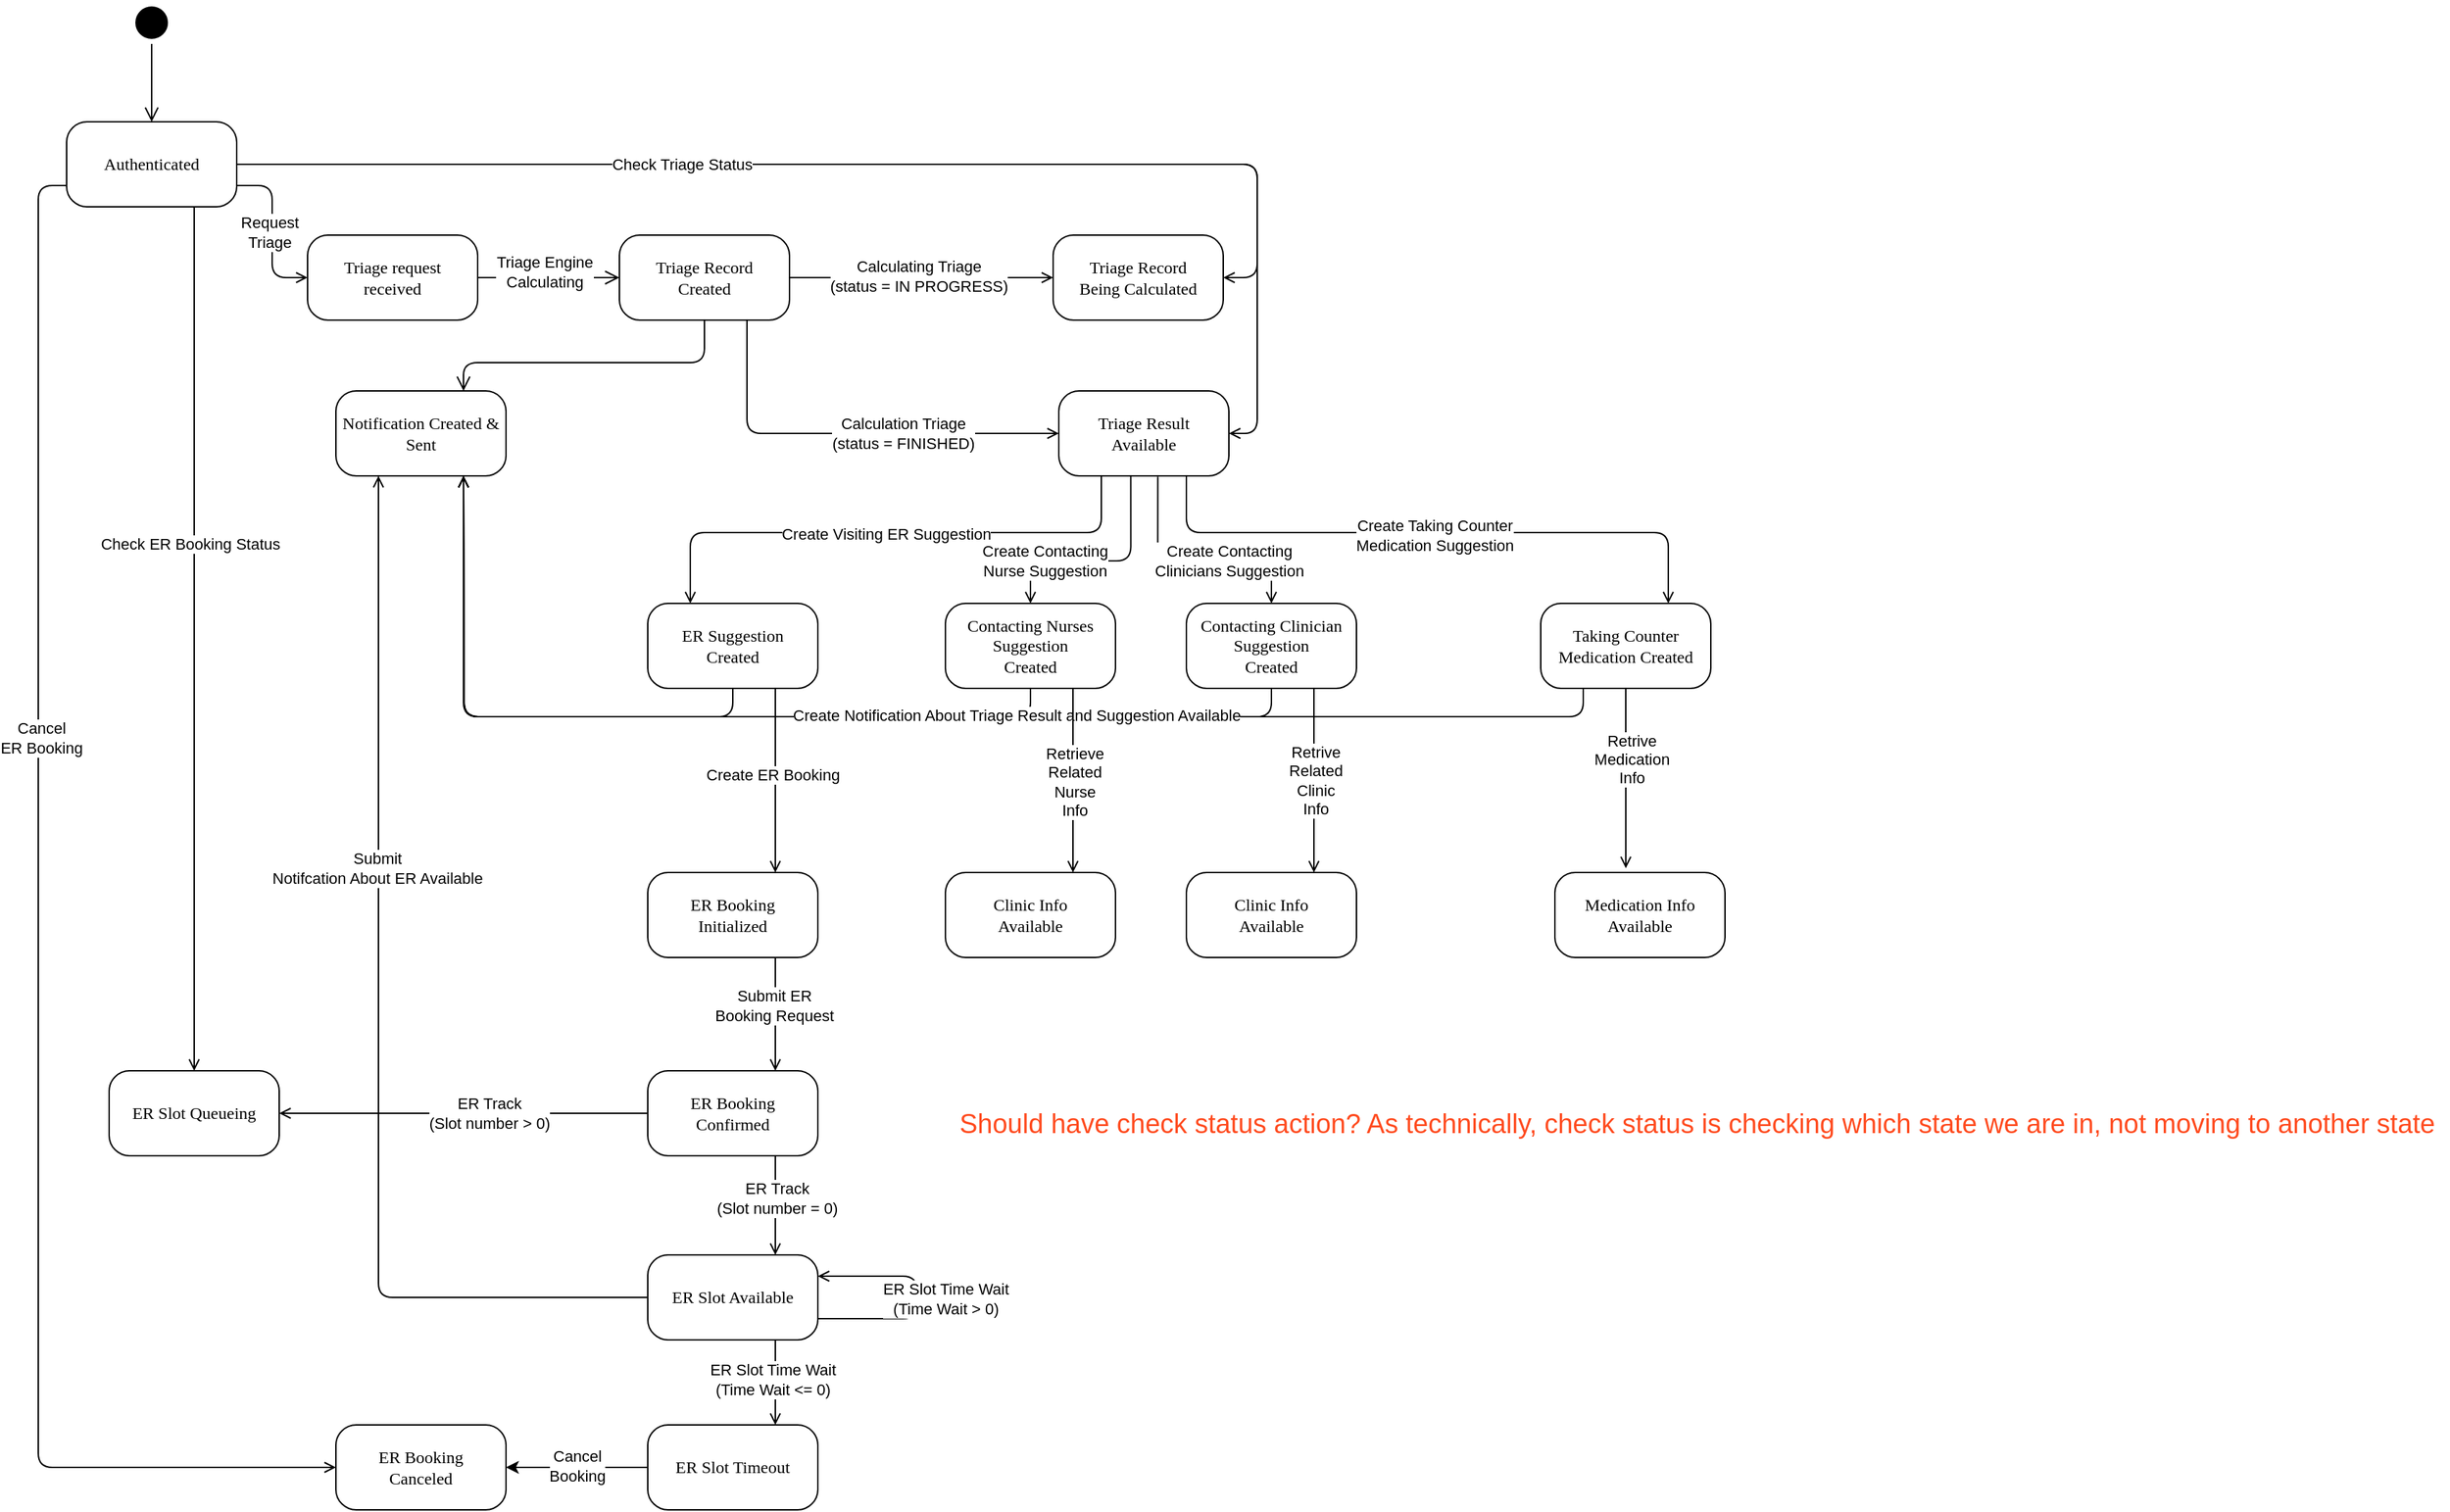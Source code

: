 <mxfile version="22.0.4" type="github">
  <diagram name="Page-1" id="58cdce13-f638-feb5-8d6f-7d28b1aa9fa0">
    <mxGraphModel dx="2607" dy="1211" grid="1" gridSize="10" guides="1" tooltips="1" connect="1" arrows="1" fold="1" page="1" pageScale="1" pageWidth="1100" pageHeight="850" background="none" math="0" shadow="0">
      <root>
        <mxCell id="0" />
        <mxCell id="1" parent="0" />
        <mxCell id="382b91b5511bd0f7-1" value="" style="ellipse;html=1;shape=startState;fillColor=#000000;strokeColor=#000000;rounded=1;shadow=0;comic=0;labelBackgroundColor=none;fontFamily=Verdana;fontSize=12;fontColor=#000000;align=center;direction=south;" parent="1" vertex="1">
          <mxGeometry x="95" y="35" width="30" height="30" as="geometry" />
        </mxCell>
        <mxCell id="382b91b5511bd0f7-5" value="Notification Created &amp;amp; Sent" style="rounded=1;whiteSpace=wrap;html=1;arcSize=24;shadow=0;comic=0;labelBackgroundColor=none;fontFamily=Verdana;fontSize=12;align=center;" parent="1" vertex="1">
          <mxGeometry x="240" y="310" width="120" height="60" as="geometry" />
        </mxCell>
        <mxCell id="382b91b5511bd0f7-6" value="&lt;div&gt;Triage request&lt;/div&gt;&lt;div&gt;received&lt;br&gt;&lt;/div&gt;" style="rounded=1;whiteSpace=wrap;html=1;arcSize=24;shadow=0;comic=0;labelBackgroundColor=none;fontFamily=Verdana;fontSize=12;align=center;" parent="1" vertex="1">
          <mxGeometry x="220" y="200" width="120" height="60" as="geometry" />
        </mxCell>
        <mxCell id="3xKMNHd320nFx6-SWWJa-59" style="edgeStyle=orthogonalEdgeStyle;rounded=1;orthogonalLoop=1;jettySize=auto;html=1;exitX=1;exitY=0.5;exitDx=0;exitDy=0;entryX=0;entryY=0.5;entryDx=0;entryDy=0;endArrow=open;endFill=0;" edge="1" parent="1" source="382b91b5511bd0f7-7" target="3xKMNHd320nFx6-SWWJa-58">
          <mxGeometry relative="1" as="geometry" />
        </mxCell>
        <mxCell id="3xKMNHd320nFx6-SWWJa-60" value="&lt;div&gt;Calculating Triage&lt;/div&gt;&lt;div&gt;(status = IN PROGRESS)&lt;br&gt;&lt;/div&gt;" style="edgeLabel;html=1;align=center;verticalAlign=middle;resizable=0;points=[];" vertex="1" connectable="0" parent="3xKMNHd320nFx6-SWWJa-59">
          <mxGeometry x="-0.068" y="-6" relative="1" as="geometry">
            <mxPoint x="4" y="-7" as="offset" />
          </mxGeometry>
        </mxCell>
        <mxCell id="3xKMNHd320nFx6-SWWJa-66" style="edgeStyle=orthogonalEdgeStyle;rounded=1;orthogonalLoop=1;jettySize=auto;html=1;exitX=0.75;exitY=1;exitDx=0;exitDy=0;entryX=0;entryY=0.5;entryDx=0;entryDy=0;endArrow=open;endFill=0;" edge="1" parent="1" source="382b91b5511bd0f7-7" target="382b91b5511bd0f7-10">
          <mxGeometry relative="1" as="geometry" />
        </mxCell>
        <mxCell id="3xKMNHd320nFx6-SWWJa-67" value="&lt;div&gt;Calculation Triage&lt;/div&gt;&lt;div&gt;(status = FINISHED)&lt;/div&gt;" style="edgeLabel;html=1;align=center;verticalAlign=middle;resizable=0;points=[];" vertex="1" connectable="0" parent="3xKMNHd320nFx6-SWWJa-66">
          <mxGeometry x="0.009" y="1" relative="1" as="geometry">
            <mxPoint x="38" y="1" as="offset" />
          </mxGeometry>
        </mxCell>
        <mxCell id="382b91b5511bd0f7-7" value="&lt;div&gt;Triage Record&lt;/div&gt;&lt;div&gt;Created&lt;br&gt;&lt;/div&gt;" style="rounded=1;whiteSpace=wrap;html=1;arcSize=24;shadow=0;comic=0;labelBackgroundColor=none;fontFamily=Verdana;fontSize=12;align=center;" parent="1" vertex="1">
          <mxGeometry x="440" y="200" width="120" height="60" as="geometry" />
        </mxCell>
        <mxCell id="3xKMNHd320nFx6-SWWJa-10" style="edgeStyle=orthogonalEdgeStyle;rounded=1;orthogonalLoop=1;jettySize=auto;html=1;exitX=0.25;exitY=1;exitDx=0;exitDy=0;entryX=0.25;entryY=0;entryDx=0;entryDy=0;endArrow=open;endFill=0;" edge="1" parent="1" source="382b91b5511bd0f7-10" target="3xKMNHd320nFx6-SWWJa-7">
          <mxGeometry relative="1" as="geometry">
            <Array as="points">
              <mxPoint x="780" y="410" />
              <mxPoint x="490" y="410" />
            </Array>
          </mxGeometry>
        </mxCell>
        <mxCell id="3xKMNHd320nFx6-SWWJa-25" value="Create Visiting ER Suggestion" style="edgeLabel;html=1;align=center;verticalAlign=middle;resizable=0;points=[];" vertex="1" connectable="0" parent="3xKMNHd320nFx6-SWWJa-10">
          <mxGeometry x="0.011" y="1" relative="1" as="geometry">
            <mxPoint as="offset" />
          </mxGeometry>
        </mxCell>
        <mxCell id="3xKMNHd320nFx6-SWWJa-11" style="edgeStyle=orthogonalEdgeStyle;rounded=1;orthogonalLoop=1;jettySize=auto;html=1;exitX=0.582;exitY=1.01;exitDx=0;exitDy=0;entryX=0.5;entryY=0;entryDx=0;entryDy=0;endArrow=open;endFill=0;exitPerimeter=0;" edge="1" parent="1" source="382b91b5511bd0f7-10" target="3xKMNHd320nFx6-SWWJa-8">
          <mxGeometry relative="1" as="geometry">
            <Array as="points">
              <mxPoint x="820" y="430" />
              <mxPoint x="900" y="430" />
            </Array>
          </mxGeometry>
        </mxCell>
        <mxCell id="3xKMNHd320nFx6-SWWJa-27" value="&lt;div&gt;Create Contacting &lt;br&gt;&lt;/div&gt;&lt;div&gt;Clinicians Suggestion&lt;/div&gt;" style="edgeLabel;html=1;align=center;verticalAlign=middle;resizable=0;points=[];" vertex="1" connectable="0" parent="3xKMNHd320nFx6-SWWJa-11">
          <mxGeometry x="0.057" y="2" relative="1" as="geometry">
            <mxPoint x="20" y="2" as="offset" />
          </mxGeometry>
        </mxCell>
        <mxCell id="3xKMNHd320nFx6-SWWJa-12" style="edgeStyle=orthogonalEdgeStyle;rounded=1;orthogonalLoop=1;jettySize=auto;html=1;exitX=0.75;exitY=1;exitDx=0;exitDy=0;entryX=0.75;entryY=0;entryDx=0;entryDy=0;endArrow=open;endFill=0;" edge="1" parent="1" source="382b91b5511bd0f7-10" target="3xKMNHd320nFx6-SWWJa-9">
          <mxGeometry relative="1" as="geometry">
            <Array as="points">
              <mxPoint x="840" y="410" />
              <mxPoint x="1180" y="410" />
            </Array>
          </mxGeometry>
        </mxCell>
        <mxCell id="3xKMNHd320nFx6-SWWJa-30" value="&lt;div&gt;Create Taking Counter &lt;br&gt;&lt;/div&gt;&lt;div&gt;Medication Suggestion&lt;/div&gt;" style="edgeLabel;html=1;align=center;verticalAlign=middle;resizable=0;points=[];" vertex="1" connectable="0" parent="3xKMNHd320nFx6-SWWJa-12">
          <mxGeometry y="-2" relative="1" as="geometry">
            <mxPoint as="offset" />
          </mxGeometry>
        </mxCell>
        <mxCell id="3xKMNHd320nFx6-SWWJa-19" style="edgeStyle=orthogonalEdgeStyle;rounded=1;orthogonalLoop=1;jettySize=auto;html=1;exitX=0.423;exitY=0.979;exitDx=0;exitDy=0;entryX=0.5;entryY=0;entryDx=0;entryDy=0;endArrow=open;endFill=0;exitPerimeter=0;" edge="1" parent="1" source="382b91b5511bd0f7-10" target="3xKMNHd320nFx6-SWWJa-17">
          <mxGeometry relative="1" as="geometry">
            <Array as="points">
              <mxPoint x="801" y="430" />
              <mxPoint x="730" y="430" />
            </Array>
          </mxGeometry>
        </mxCell>
        <mxCell id="3xKMNHd320nFx6-SWWJa-26" value="&lt;div&gt;Create Contacting &lt;br&gt;&lt;/div&gt;&lt;div&gt;Nurse Suggestion&lt;/div&gt;" style="edgeLabel;html=1;align=center;verticalAlign=middle;resizable=0;points=[];" vertex="1" connectable="0" parent="3xKMNHd320nFx6-SWWJa-19">
          <mxGeometry x="0.087" y="-1" relative="1" as="geometry">
            <mxPoint x="-34" y="1" as="offset" />
          </mxGeometry>
        </mxCell>
        <mxCell id="382b91b5511bd0f7-10" value="&lt;div&gt;Triage Result&lt;/div&gt;&lt;div&gt;Available&lt;br&gt;&lt;/div&gt;" style="rounded=1;whiteSpace=wrap;html=1;arcSize=24;shadow=0;comic=0;labelBackgroundColor=none;fontFamily=Verdana;fontSize=12;align=center;" parent="1" vertex="1">
          <mxGeometry x="750" y="310" width="120" height="60" as="geometry" />
        </mxCell>
        <mxCell id="2a3bc250acf0617d-9" style="edgeStyle=orthogonalEdgeStyle;html=1;labelBackgroundColor=none;endArrow=open;endSize=8;strokeColor=#000000;fontFamily=Verdana;fontSize=12;align=left;entryX=0.5;entryY=0;entryDx=0;entryDy=0;" parent="1" source="382b91b5511bd0f7-1" target="3xKMNHd320nFx6-SWWJa-3" edge="1">
          <mxGeometry relative="1" as="geometry" />
        </mxCell>
        <mxCell id="2a3bc250acf0617d-10" style="edgeStyle=orthogonalEdgeStyle;html=1;labelBackgroundColor=none;endArrow=open;endSize=8;fontFamily=Verdana;fontSize=12;align=left;entryX=0;entryY=0.5;entryDx=0;entryDy=0;exitX=1;exitY=0.5;exitDx=0;exitDy=0;" parent="1" source="382b91b5511bd0f7-6" target="382b91b5511bd0f7-7" edge="1">
          <mxGeometry relative="1" as="geometry">
            <Array as="points">
              <mxPoint x="390" y="230" />
              <mxPoint x="390" y="230" />
            </Array>
          </mxGeometry>
        </mxCell>
        <mxCell id="3xKMNHd320nFx6-SWWJa-2" value="&lt;div&gt;Triage Engine&lt;/div&gt;&lt;div&gt;Calculating&lt;br&gt;&lt;/div&gt;" style="edgeLabel;html=1;align=center;verticalAlign=middle;resizable=0;points=[];" vertex="1" connectable="0" parent="2a3bc250acf0617d-10">
          <mxGeometry x="-0.3" y="4" relative="1" as="geometry">
            <mxPoint x="12" as="offset" />
          </mxGeometry>
        </mxCell>
        <mxCell id="2a3bc250acf0617d-11" style="edgeStyle=orthogonalEdgeStyle;html=1;entryX=0.75;entryY=0;labelBackgroundColor=none;endArrow=open;endSize=8;fontFamily=Verdana;fontSize=12;align=left;exitX=0.5;exitY=1;" parent="1" source="382b91b5511bd0f7-7" target="382b91b5511bd0f7-5" edge="1">
          <mxGeometry relative="1" as="geometry">
            <mxPoint x="520" y="300" as="sourcePoint" />
            <Array as="points">
              <mxPoint x="500" y="290" />
              <mxPoint x="330" y="290" />
            </Array>
          </mxGeometry>
        </mxCell>
        <mxCell id="3xKMNHd320nFx6-SWWJa-4" style="edgeStyle=orthogonalEdgeStyle;rounded=1;orthogonalLoop=1;jettySize=auto;html=1;exitX=1;exitY=0.75;exitDx=0;exitDy=0;entryX=0;entryY=0.5;entryDx=0;entryDy=0;endArrow=open;endFill=0;" edge="1" parent="1" source="3xKMNHd320nFx6-SWWJa-3" target="382b91b5511bd0f7-6">
          <mxGeometry relative="1" as="geometry" />
        </mxCell>
        <mxCell id="3xKMNHd320nFx6-SWWJa-5" value="&lt;div&gt;Request&lt;/div&gt;&lt;div&gt;Triage&lt;br&gt;&lt;/div&gt;" style="edgeLabel;html=1;align=center;verticalAlign=middle;resizable=0;points=[];" vertex="1" connectable="0" parent="3xKMNHd320nFx6-SWWJa-4">
          <mxGeometry x="-0.229" y="-3" relative="1" as="geometry">
            <mxPoint x="1" y="13" as="offset" />
          </mxGeometry>
        </mxCell>
        <mxCell id="3xKMNHd320nFx6-SWWJa-56" style="edgeStyle=orthogonalEdgeStyle;rounded=1;orthogonalLoop=1;jettySize=auto;html=1;exitX=0.75;exitY=1;exitDx=0;exitDy=0;entryX=0.5;entryY=0;entryDx=0;entryDy=0;endArrow=open;endFill=0;" edge="1" parent="1" source="3xKMNHd320nFx6-SWWJa-3" target="3xKMNHd320nFx6-SWWJa-53">
          <mxGeometry relative="1" as="geometry" />
        </mxCell>
        <mxCell id="3xKMNHd320nFx6-SWWJa-57" value="Check ER Booking Status" style="edgeLabel;html=1;align=center;verticalAlign=middle;resizable=0;points=[];" vertex="1" connectable="0" parent="3xKMNHd320nFx6-SWWJa-56">
          <mxGeometry x="-0.221" y="-3" relative="1" as="geometry">
            <mxPoint as="offset" />
          </mxGeometry>
        </mxCell>
        <mxCell id="3xKMNHd320nFx6-SWWJa-70" style="edgeStyle=orthogonalEdgeStyle;rounded=1;orthogonalLoop=1;jettySize=auto;html=1;exitX=1;exitY=0.5;exitDx=0;exitDy=0;entryX=1;entryY=0.5;entryDx=0;entryDy=0;endArrow=open;endFill=0;" edge="1" parent="1" source="3xKMNHd320nFx6-SWWJa-3" target="3xKMNHd320nFx6-SWWJa-58">
          <mxGeometry relative="1" as="geometry">
            <Array as="points">
              <mxPoint x="890" y="150" />
              <mxPoint x="890" y="230" />
            </Array>
          </mxGeometry>
        </mxCell>
        <mxCell id="3xKMNHd320nFx6-SWWJa-71" style="edgeStyle=orthogonalEdgeStyle;rounded=1;orthogonalLoop=1;jettySize=auto;html=1;exitX=1;exitY=0.5;exitDx=0;exitDy=0;entryX=1;entryY=0.5;entryDx=0;entryDy=0;endArrow=open;endFill=0;" edge="1" parent="1" source="3xKMNHd320nFx6-SWWJa-3" target="382b91b5511bd0f7-10">
          <mxGeometry relative="1" as="geometry">
            <Array as="points">
              <mxPoint x="890" y="150" />
              <mxPoint x="890" y="340" />
            </Array>
          </mxGeometry>
        </mxCell>
        <mxCell id="3xKMNHd320nFx6-SWWJa-72" value="Check Triage Status" style="edgeLabel;html=1;align=center;verticalAlign=middle;resizable=0;points=[];" vertex="1" connectable="0" parent="3xKMNHd320nFx6-SWWJa-71">
          <mxGeometry x="-0.325" relative="1" as="geometry">
            <mxPoint as="offset" />
          </mxGeometry>
        </mxCell>
        <mxCell id="3xKMNHd320nFx6-SWWJa-84" style="edgeStyle=orthogonalEdgeStyle;rounded=1;orthogonalLoop=1;jettySize=auto;html=1;exitX=0;exitY=0.75;exitDx=0;exitDy=0;entryX=0;entryY=0.5;entryDx=0;entryDy=0;endArrow=open;endFill=0;" edge="1" parent="1" source="3xKMNHd320nFx6-SWWJa-3" target="3xKMNHd320nFx6-SWWJa-76">
          <mxGeometry relative="1" as="geometry" />
        </mxCell>
        <mxCell id="3xKMNHd320nFx6-SWWJa-85" value="&lt;div&gt;Cancel&lt;/div&gt;&lt;div&gt;ER Booking&lt;br&gt;&lt;/div&gt;" style="edgeLabel;html=1;align=center;verticalAlign=middle;resizable=0;points=[];" vertex="1" connectable="0" parent="3xKMNHd320nFx6-SWWJa-84">
          <mxGeometry x="-0.28" y="2" relative="1" as="geometry">
            <mxPoint y="1" as="offset" />
          </mxGeometry>
        </mxCell>
        <mxCell id="3xKMNHd320nFx6-SWWJa-3" value="Authenticated" style="rounded=1;whiteSpace=wrap;html=1;arcSize=24;shadow=0;comic=0;labelBackgroundColor=none;fontFamily=Verdana;fontSize=12;align=center;" vertex="1" parent="1">
          <mxGeometry x="50" y="120" width="120" height="60" as="geometry" />
        </mxCell>
        <mxCell id="3xKMNHd320nFx6-SWWJa-24" style="edgeStyle=orthogonalEdgeStyle;rounded=1;orthogonalLoop=1;jettySize=auto;html=1;exitX=0.5;exitY=1;exitDx=0;exitDy=0;endArrow=open;endFill=0;" edge="1" parent="1" source="3xKMNHd320nFx6-SWWJa-7">
          <mxGeometry relative="1" as="geometry">
            <mxPoint x="330" y="370" as="targetPoint" />
          </mxGeometry>
        </mxCell>
        <mxCell id="3xKMNHd320nFx6-SWWJa-42" style="edgeStyle=orthogonalEdgeStyle;rounded=1;orthogonalLoop=1;jettySize=auto;html=1;exitX=0.75;exitY=1;exitDx=0;exitDy=0;entryX=0.75;entryY=0;entryDx=0;entryDy=0;endArrow=open;endFill=0;" edge="1" parent="1" source="3xKMNHd320nFx6-SWWJa-7" target="3xKMNHd320nFx6-SWWJa-41">
          <mxGeometry relative="1" as="geometry" />
        </mxCell>
        <mxCell id="3xKMNHd320nFx6-SWWJa-44" value="Create ER Booking" style="edgeLabel;html=1;align=center;verticalAlign=middle;resizable=0;points=[];" vertex="1" connectable="0" parent="3xKMNHd320nFx6-SWWJa-42">
          <mxGeometry x="-0.061" y="-2" relative="1" as="geometry">
            <mxPoint as="offset" />
          </mxGeometry>
        </mxCell>
        <mxCell id="3xKMNHd320nFx6-SWWJa-7" value="&lt;div&gt;ER Suggestion&lt;/div&gt;&lt;div&gt;Created&lt;br&gt;&lt;/div&gt;" style="rounded=1;whiteSpace=wrap;html=1;arcSize=24;shadow=0;comic=0;labelBackgroundColor=none;fontFamily=Verdana;fontSize=12;align=center;" vertex="1" parent="1">
          <mxGeometry x="460" y="460" width="120" height="60" as="geometry" />
        </mxCell>
        <mxCell id="3xKMNHd320nFx6-SWWJa-22" style="edgeStyle=orthogonalEdgeStyle;rounded=1;orthogonalLoop=1;jettySize=auto;html=1;exitX=0.5;exitY=1;exitDx=0;exitDy=0;endArrow=open;endFill=0;" edge="1" parent="1" source="3xKMNHd320nFx6-SWWJa-8">
          <mxGeometry relative="1" as="geometry">
            <mxPoint x="330" y="370" as="targetPoint" />
          </mxGeometry>
        </mxCell>
        <mxCell id="3xKMNHd320nFx6-SWWJa-36" style="edgeStyle=orthogonalEdgeStyle;rounded=1;orthogonalLoop=1;jettySize=auto;html=1;exitX=0.75;exitY=1;exitDx=0;exitDy=0;entryX=0.75;entryY=0;entryDx=0;entryDy=0;endArrow=open;endFill=0;" edge="1" parent="1" source="3xKMNHd320nFx6-SWWJa-8" target="3xKMNHd320nFx6-SWWJa-35">
          <mxGeometry relative="1" as="geometry" />
        </mxCell>
        <mxCell id="3xKMNHd320nFx6-SWWJa-37" value="&lt;div&gt;Retrive&lt;/div&gt;&lt;div&gt;Related&lt;/div&gt;&lt;div&gt;Clinic&lt;/div&gt;&lt;div&gt;Info&lt;/div&gt;" style="edgeLabel;html=1;align=center;verticalAlign=middle;resizable=0;points=[];" vertex="1" connectable="0" parent="3xKMNHd320nFx6-SWWJa-36">
          <mxGeometry x="-0.262" y="1" relative="1" as="geometry">
            <mxPoint y="17" as="offset" />
          </mxGeometry>
        </mxCell>
        <mxCell id="3xKMNHd320nFx6-SWWJa-8" value="&lt;div&gt;Contacting Clinician Suggestion&lt;/div&gt;&lt;div&gt;Created&lt;br&gt;&lt;/div&gt;" style="rounded=1;whiteSpace=wrap;html=1;arcSize=24;shadow=0;comic=0;labelBackgroundColor=none;fontFamily=Verdana;fontSize=12;align=center;" vertex="1" parent="1">
          <mxGeometry x="840" y="460" width="120" height="60" as="geometry" />
        </mxCell>
        <mxCell id="3xKMNHd320nFx6-SWWJa-21" style="edgeStyle=orthogonalEdgeStyle;rounded=1;orthogonalLoop=1;jettySize=auto;html=1;exitX=0.25;exitY=1;exitDx=0;exitDy=0;entryX=0.75;entryY=1;entryDx=0;entryDy=0;endArrow=open;endFill=0;" edge="1" parent="1" source="3xKMNHd320nFx6-SWWJa-9" target="382b91b5511bd0f7-5">
          <mxGeometry relative="1" as="geometry" />
        </mxCell>
        <mxCell id="3xKMNHd320nFx6-SWWJa-9" value="Taking Counter Medication Created" style="rounded=1;whiteSpace=wrap;html=1;arcSize=24;shadow=0;comic=0;labelBackgroundColor=none;fontFamily=Verdana;fontSize=12;align=center;" vertex="1" parent="1">
          <mxGeometry x="1090" y="460" width="120" height="60" as="geometry" />
        </mxCell>
        <mxCell id="3xKMNHd320nFx6-SWWJa-23" style="edgeStyle=orthogonalEdgeStyle;rounded=1;orthogonalLoop=1;jettySize=auto;html=1;exitX=0.5;exitY=1;exitDx=0;exitDy=0;endArrow=open;endFill=0;" edge="1" parent="1" source="3xKMNHd320nFx6-SWWJa-17">
          <mxGeometry relative="1" as="geometry">
            <mxPoint x="330" y="370" as="targetPoint" />
          </mxGeometry>
        </mxCell>
        <mxCell id="3xKMNHd320nFx6-SWWJa-31" value="Create Notification About Triage Result and Suggestion Available" style="edgeLabel;html=1;align=center;verticalAlign=middle;resizable=0;points=[];" vertex="1" connectable="0" parent="3xKMNHd320nFx6-SWWJa-23">
          <mxGeometry x="-0.63" y="2" relative="1" as="geometry">
            <mxPoint x="79" y="-3" as="offset" />
          </mxGeometry>
        </mxCell>
        <mxCell id="3xKMNHd320nFx6-SWWJa-39" style="edgeStyle=orthogonalEdgeStyle;rounded=1;orthogonalLoop=1;jettySize=auto;html=1;exitX=0.75;exitY=1;exitDx=0;exitDy=0;entryX=0.75;entryY=0;entryDx=0;entryDy=0;endArrow=open;endFill=0;" edge="1" parent="1" source="3xKMNHd320nFx6-SWWJa-17" target="3xKMNHd320nFx6-SWWJa-38">
          <mxGeometry relative="1" as="geometry" />
        </mxCell>
        <mxCell id="3xKMNHd320nFx6-SWWJa-40" value="&lt;div&gt;Retrieve&lt;/div&gt;&lt;div&gt;Related&lt;/div&gt;&lt;div&gt;Nurse&lt;/div&gt;&lt;div&gt;Info&lt;br&gt;&lt;/div&gt;" style="edgeLabel;html=1;align=center;verticalAlign=middle;resizable=0;points=[];" vertex="1" connectable="0" parent="3xKMNHd320nFx6-SWWJa-39">
          <mxGeometry x="-0.123" y="1" relative="1" as="geometry">
            <mxPoint y="9" as="offset" />
          </mxGeometry>
        </mxCell>
        <mxCell id="3xKMNHd320nFx6-SWWJa-17" value="&lt;div&gt;Contacting Nurses Suggestion&lt;/div&gt;&lt;div&gt;Created&lt;br&gt;&lt;/div&gt;" style="rounded=1;whiteSpace=wrap;html=1;arcSize=24;shadow=0;comic=0;labelBackgroundColor=none;fontFamily=Verdana;fontSize=12;align=center;" vertex="1" parent="1">
          <mxGeometry x="670" y="460" width="120" height="60" as="geometry" />
        </mxCell>
        <mxCell id="3xKMNHd320nFx6-SWWJa-32" value="&lt;div&gt;Medication Info&lt;/div&gt;&lt;div&gt;Available&lt;br&gt;&lt;/div&gt;" style="rounded=1;whiteSpace=wrap;html=1;arcSize=24;shadow=0;comic=0;labelBackgroundColor=none;fontFamily=Verdana;fontSize=12;align=center;" vertex="1" parent="1">
          <mxGeometry x="1100" y="650" width="120" height="60" as="geometry" />
        </mxCell>
        <mxCell id="3xKMNHd320nFx6-SWWJa-33" style="edgeStyle=orthogonalEdgeStyle;rounded=1;orthogonalLoop=1;jettySize=auto;html=1;exitX=0.5;exitY=1;exitDx=0;exitDy=0;entryX=0.417;entryY=-0.05;entryDx=0;entryDy=0;entryPerimeter=0;endArrow=open;endFill=0;" edge="1" parent="1" source="3xKMNHd320nFx6-SWWJa-9" target="3xKMNHd320nFx6-SWWJa-32">
          <mxGeometry relative="1" as="geometry" />
        </mxCell>
        <mxCell id="3xKMNHd320nFx6-SWWJa-34" value="&lt;div&gt;Retrive&lt;/div&gt;&lt;div&gt;Medication&lt;/div&gt;&lt;div&gt;Info&lt;br&gt;&lt;/div&gt;" style="edgeLabel;html=1;align=center;verticalAlign=middle;resizable=0;points=[];" vertex="1" connectable="0" parent="3xKMNHd320nFx6-SWWJa-33">
          <mxGeometry x="-0.213" y="4" relative="1" as="geometry">
            <mxPoint as="offset" />
          </mxGeometry>
        </mxCell>
        <mxCell id="3xKMNHd320nFx6-SWWJa-35" value="&lt;div&gt;Clinic Info&lt;/div&gt;&lt;div&gt;Available&lt;br&gt;&lt;/div&gt;" style="rounded=1;whiteSpace=wrap;html=1;arcSize=24;shadow=0;comic=0;labelBackgroundColor=none;fontFamily=Verdana;fontSize=12;align=center;" vertex="1" parent="1">
          <mxGeometry x="840" y="650" width="120" height="60" as="geometry" />
        </mxCell>
        <mxCell id="3xKMNHd320nFx6-SWWJa-38" value="&lt;div&gt;Clinic Info&lt;/div&gt;&lt;div&gt;Available&lt;br&gt;&lt;/div&gt;" style="rounded=1;whiteSpace=wrap;html=1;arcSize=24;shadow=0;comic=0;labelBackgroundColor=none;fontFamily=Verdana;fontSize=12;align=center;" vertex="1" parent="1">
          <mxGeometry x="670" y="650" width="120" height="60" as="geometry" />
        </mxCell>
        <mxCell id="3xKMNHd320nFx6-SWWJa-46" style="edgeStyle=orthogonalEdgeStyle;rounded=1;orthogonalLoop=1;jettySize=auto;html=1;exitX=0.75;exitY=1;exitDx=0;exitDy=0;entryX=0.75;entryY=0;entryDx=0;entryDy=0;endArrow=open;endFill=0;" edge="1" parent="1" source="3xKMNHd320nFx6-SWWJa-41" target="3xKMNHd320nFx6-SWWJa-45">
          <mxGeometry relative="1" as="geometry" />
        </mxCell>
        <mxCell id="3xKMNHd320nFx6-SWWJa-47" value="&lt;div&gt;Submit ER&lt;/div&gt;&lt;div&gt;Booking Request&lt;br&gt;&lt;/div&gt;" style="edgeLabel;html=1;align=center;verticalAlign=middle;resizable=0;points=[];" vertex="1" connectable="0" parent="3xKMNHd320nFx6-SWWJa-46">
          <mxGeometry x="-0.15" y="-1" relative="1" as="geometry">
            <mxPoint as="offset" />
          </mxGeometry>
        </mxCell>
        <mxCell id="3xKMNHd320nFx6-SWWJa-41" value="&lt;div&gt;ER Booking&lt;/div&gt;&lt;div&gt;Initialized&lt;br&gt;&lt;/div&gt;" style="rounded=1;whiteSpace=wrap;html=1;arcSize=24;shadow=0;comic=0;labelBackgroundColor=none;fontFamily=Verdana;fontSize=12;align=center;" vertex="1" parent="1">
          <mxGeometry x="460" y="650" width="120" height="60" as="geometry" />
        </mxCell>
        <mxCell id="3xKMNHd320nFx6-SWWJa-49" style="edgeStyle=orthogonalEdgeStyle;rounded=1;orthogonalLoop=1;jettySize=auto;html=1;exitX=0.75;exitY=1;exitDx=0;exitDy=0;entryX=0.75;entryY=0;entryDx=0;entryDy=0;endArrow=open;endFill=0;" edge="1" parent="1" source="3xKMNHd320nFx6-SWWJa-45" target="3xKMNHd320nFx6-SWWJa-48">
          <mxGeometry relative="1" as="geometry" />
        </mxCell>
        <mxCell id="3xKMNHd320nFx6-SWWJa-50" value="&lt;div&gt;ER Track&lt;/div&gt;&lt;div&gt;(Slot number = 0)&lt;br&gt;&lt;/div&gt;" style="edgeLabel;html=1;align=center;verticalAlign=middle;resizable=0;points=[];" vertex="1" connectable="0" parent="3xKMNHd320nFx6-SWWJa-49">
          <mxGeometry x="-0.314" y="1" relative="1" as="geometry">
            <mxPoint y="6" as="offset" />
          </mxGeometry>
        </mxCell>
        <mxCell id="3xKMNHd320nFx6-SWWJa-54" style="edgeStyle=orthogonalEdgeStyle;rounded=1;orthogonalLoop=1;jettySize=auto;html=1;exitX=0;exitY=0.5;exitDx=0;exitDy=0;entryX=1;entryY=0.5;entryDx=0;entryDy=0;endArrow=open;endFill=0;" edge="1" parent="1" source="3xKMNHd320nFx6-SWWJa-45" target="3xKMNHd320nFx6-SWWJa-53">
          <mxGeometry relative="1" as="geometry" />
        </mxCell>
        <mxCell id="3xKMNHd320nFx6-SWWJa-55" value="&lt;div&gt;ER Track&lt;/div&gt;&lt;div&gt;(Slot number &amp;gt; 0)&lt;br&gt;&lt;/div&gt;" style="edgeLabel;html=1;align=center;verticalAlign=middle;resizable=0;points=[];" vertex="1" connectable="0" parent="3xKMNHd320nFx6-SWWJa-54">
          <mxGeometry x="-0.139" relative="1" as="geometry">
            <mxPoint as="offset" />
          </mxGeometry>
        </mxCell>
        <mxCell id="3xKMNHd320nFx6-SWWJa-45" value="&lt;div&gt;ER Booking&lt;/div&gt;&lt;div&gt;Confirmed&lt;br&gt;&lt;/div&gt;" style="rounded=1;whiteSpace=wrap;html=1;arcSize=24;shadow=0;comic=0;labelBackgroundColor=none;fontFamily=Verdana;fontSize=12;align=center;" vertex="1" parent="1">
          <mxGeometry x="460" y="790" width="120" height="60" as="geometry" />
        </mxCell>
        <mxCell id="3xKMNHd320nFx6-SWWJa-51" style="edgeStyle=orthogonalEdgeStyle;rounded=1;orthogonalLoop=1;jettySize=auto;html=1;exitX=0;exitY=0.5;exitDx=0;exitDy=0;entryX=0.25;entryY=1;entryDx=0;entryDy=0;endArrow=open;endFill=0;" edge="1" parent="1" source="3xKMNHd320nFx6-SWWJa-48" target="382b91b5511bd0f7-5">
          <mxGeometry relative="1" as="geometry" />
        </mxCell>
        <mxCell id="3xKMNHd320nFx6-SWWJa-52" value="&lt;div&gt;Submit &lt;br&gt;&lt;/div&gt;&lt;div&gt;Notifcation About ER Available&lt;/div&gt;" style="edgeLabel;html=1;align=center;verticalAlign=middle;resizable=0;points=[];" vertex="1" connectable="0" parent="3xKMNHd320nFx6-SWWJa-51">
          <mxGeometry x="0.281" y="1" relative="1" as="geometry">
            <mxPoint as="offset" />
          </mxGeometry>
        </mxCell>
        <mxCell id="3xKMNHd320nFx6-SWWJa-74" style="edgeStyle=orthogonalEdgeStyle;rounded=1;orthogonalLoop=1;jettySize=auto;html=1;exitX=0.75;exitY=1;exitDx=0;exitDy=0;entryX=0.75;entryY=0;entryDx=0;entryDy=0;endArrow=open;endFill=0;" edge="1" parent="1" source="3xKMNHd320nFx6-SWWJa-48" target="3xKMNHd320nFx6-SWWJa-73">
          <mxGeometry relative="1" as="geometry" />
        </mxCell>
        <mxCell id="3xKMNHd320nFx6-SWWJa-79" value="&lt;div&gt;ER Slot Time Wait&lt;/div&gt;&lt;div&gt;(Time Wait &amp;lt;= 0)&lt;br&gt;&lt;/div&gt;" style="edgeLabel;html=1;align=center;verticalAlign=middle;resizable=0;points=[];" vertex="1" connectable="0" parent="3xKMNHd320nFx6-SWWJa-74">
          <mxGeometry x="-0.074" y="-2" relative="1" as="geometry">
            <mxPoint as="offset" />
          </mxGeometry>
        </mxCell>
        <mxCell id="3xKMNHd320nFx6-SWWJa-81" style="edgeStyle=orthogonalEdgeStyle;rounded=1;orthogonalLoop=1;jettySize=auto;html=1;exitX=1;exitY=0.75;exitDx=0;exitDy=0;entryX=1;entryY=0.25;entryDx=0;entryDy=0;endArrow=open;endFill=0;" edge="1" parent="1" source="3xKMNHd320nFx6-SWWJa-48" target="3xKMNHd320nFx6-SWWJa-48">
          <mxGeometry relative="1" as="geometry">
            <mxPoint x="840" y="930" as="targetPoint" />
            <Array as="points">
              <mxPoint x="650" y="965" />
              <mxPoint x="650" y="935" />
            </Array>
          </mxGeometry>
        </mxCell>
        <mxCell id="3xKMNHd320nFx6-SWWJa-82" value="&lt;div&gt;ER Slot Time Wait&lt;/div&gt;&lt;div&gt;(Time Wait &amp;gt; 0)&lt;br&gt;&lt;/div&gt;" style="edgeLabel;html=1;align=center;verticalAlign=middle;resizable=0;points=[];" vertex="1" connectable="0" parent="3xKMNHd320nFx6-SWWJa-81">
          <mxGeometry x="0.016" y="1" relative="1" as="geometry">
            <mxPoint x="21" y="2" as="offset" />
          </mxGeometry>
        </mxCell>
        <mxCell id="3xKMNHd320nFx6-SWWJa-48" value="ER Slot Available" style="rounded=1;whiteSpace=wrap;html=1;arcSize=24;shadow=0;comic=0;labelBackgroundColor=none;fontFamily=Verdana;fontSize=12;align=center;" vertex="1" parent="1">
          <mxGeometry x="460" y="920" width="120" height="60" as="geometry" />
        </mxCell>
        <mxCell id="3xKMNHd320nFx6-SWWJa-53" value="ER Slot Queueing" style="rounded=1;whiteSpace=wrap;html=1;arcSize=24;shadow=0;comic=0;labelBackgroundColor=none;fontFamily=Verdana;fontSize=12;align=center;" vertex="1" parent="1">
          <mxGeometry x="80" y="790" width="120" height="60" as="geometry" />
        </mxCell>
        <mxCell id="3xKMNHd320nFx6-SWWJa-58" value="&lt;div&gt;Triage Record&lt;/div&gt;&lt;div&gt;Being Calculated&lt;br&gt;&lt;/div&gt;" style="rounded=1;whiteSpace=wrap;html=1;arcSize=24;shadow=0;comic=0;labelBackgroundColor=none;fontFamily=Verdana;fontSize=12;align=center;" vertex="1" parent="1">
          <mxGeometry x="746" y="200" width="120" height="60" as="geometry" />
        </mxCell>
        <mxCell id="3xKMNHd320nFx6-SWWJa-77" style="edgeStyle=orthogonalEdgeStyle;rounded=0;orthogonalLoop=1;jettySize=auto;html=1;exitX=0;exitY=0.5;exitDx=0;exitDy=0;entryX=1;entryY=0.5;entryDx=0;entryDy=0;" edge="1" parent="1" source="3xKMNHd320nFx6-SWWJa-73" target="3xKMNHd320nFx6-SWWJa-76">
          <mxGeometry relative="1" as="geometry" />
        </mxCell>
        <mxCell id="3xKMNHd320nFx6-SWWJa-78" value="&lt;div&gt;Cancel &lt;br&gt;&lt;/div&gt;&lt;div&gt;Booking&lt;/div&gt;" style="edgeLabel;html=1;align=center;verticalAlign=middle;resizable=0;points=[];" vertex="1" connectable="0" parent="3xKMNHd320nFx6-SWWJa-77">
          <mxGeometry x="0.011" y="-1" relative="1" as="geometry">
            <mxPoint as="offset" />
          </mxGeometry>
        </mxCell>
        <mxCell id="3xKMNHd320nFx6-SWWJa-73" value="ER Slot Timeout" style="rounded=1;whiteSpace=wrap;html=1;arcSize=24;shadow=0;comic=0;labelBackgroundColor=none;fontFamily=Verdana;fontSize=12;align=center;" vertex="1" parent="1">
          <mxGeometry x="460" y="1040" width="120" height="60" as="geometry" />
        </mxCell>
        <mxCell id="3xKMNHd320nFx6-SWWJa-76" value="&lt;div&gt;ER Booking&lt;/div&gt;&lt;div&gt;Canceled&lt;br&gt;&lt;/div&gt;" style="rounded=1;whiteSpace=wrap;html=1;arcSize=24;shadow=0;comic=0;labelBackgroundColor=none;fontFamily=Verdana;fontSize=12;align=center;" vertex="1" parent="1">
          <mxGeometry x="240" y="1040" width="120" height="60" as="geometry" />
        </mxCell>
        <mxCell id="3xKMNHd320nFx6-SWWJa-86" value="&lt;div style=&quot;font-size: 19px;&quot;&gt;&lt;font style=&quot;font-size: 19px;&quot; color=&quot;#FF4B1F&quot;&gt;Should have check status action? As technically, check status is checking which state we are in, not moving to another state&lt;/font&gt;&lt;/div&gt;&lt;div&gt;&lt;font color=&quot;#FF4B1F&quot;&gt;&lt;br&gt;&lt;/font&gt;&lt;/div&gt;" style="text;html=1;align=center;verticalAlign=middle;resizable=0;points=[];autosize=1;strokeColor=none;fillColor=none;" vertex="1" parent="1">
          <mxGeometry x="670" y="810" width="1060" height="50" as="geometry" />
        </mxCell>
      </root>
    </mxGraphModel>
  </diagram>
</mxfile>
